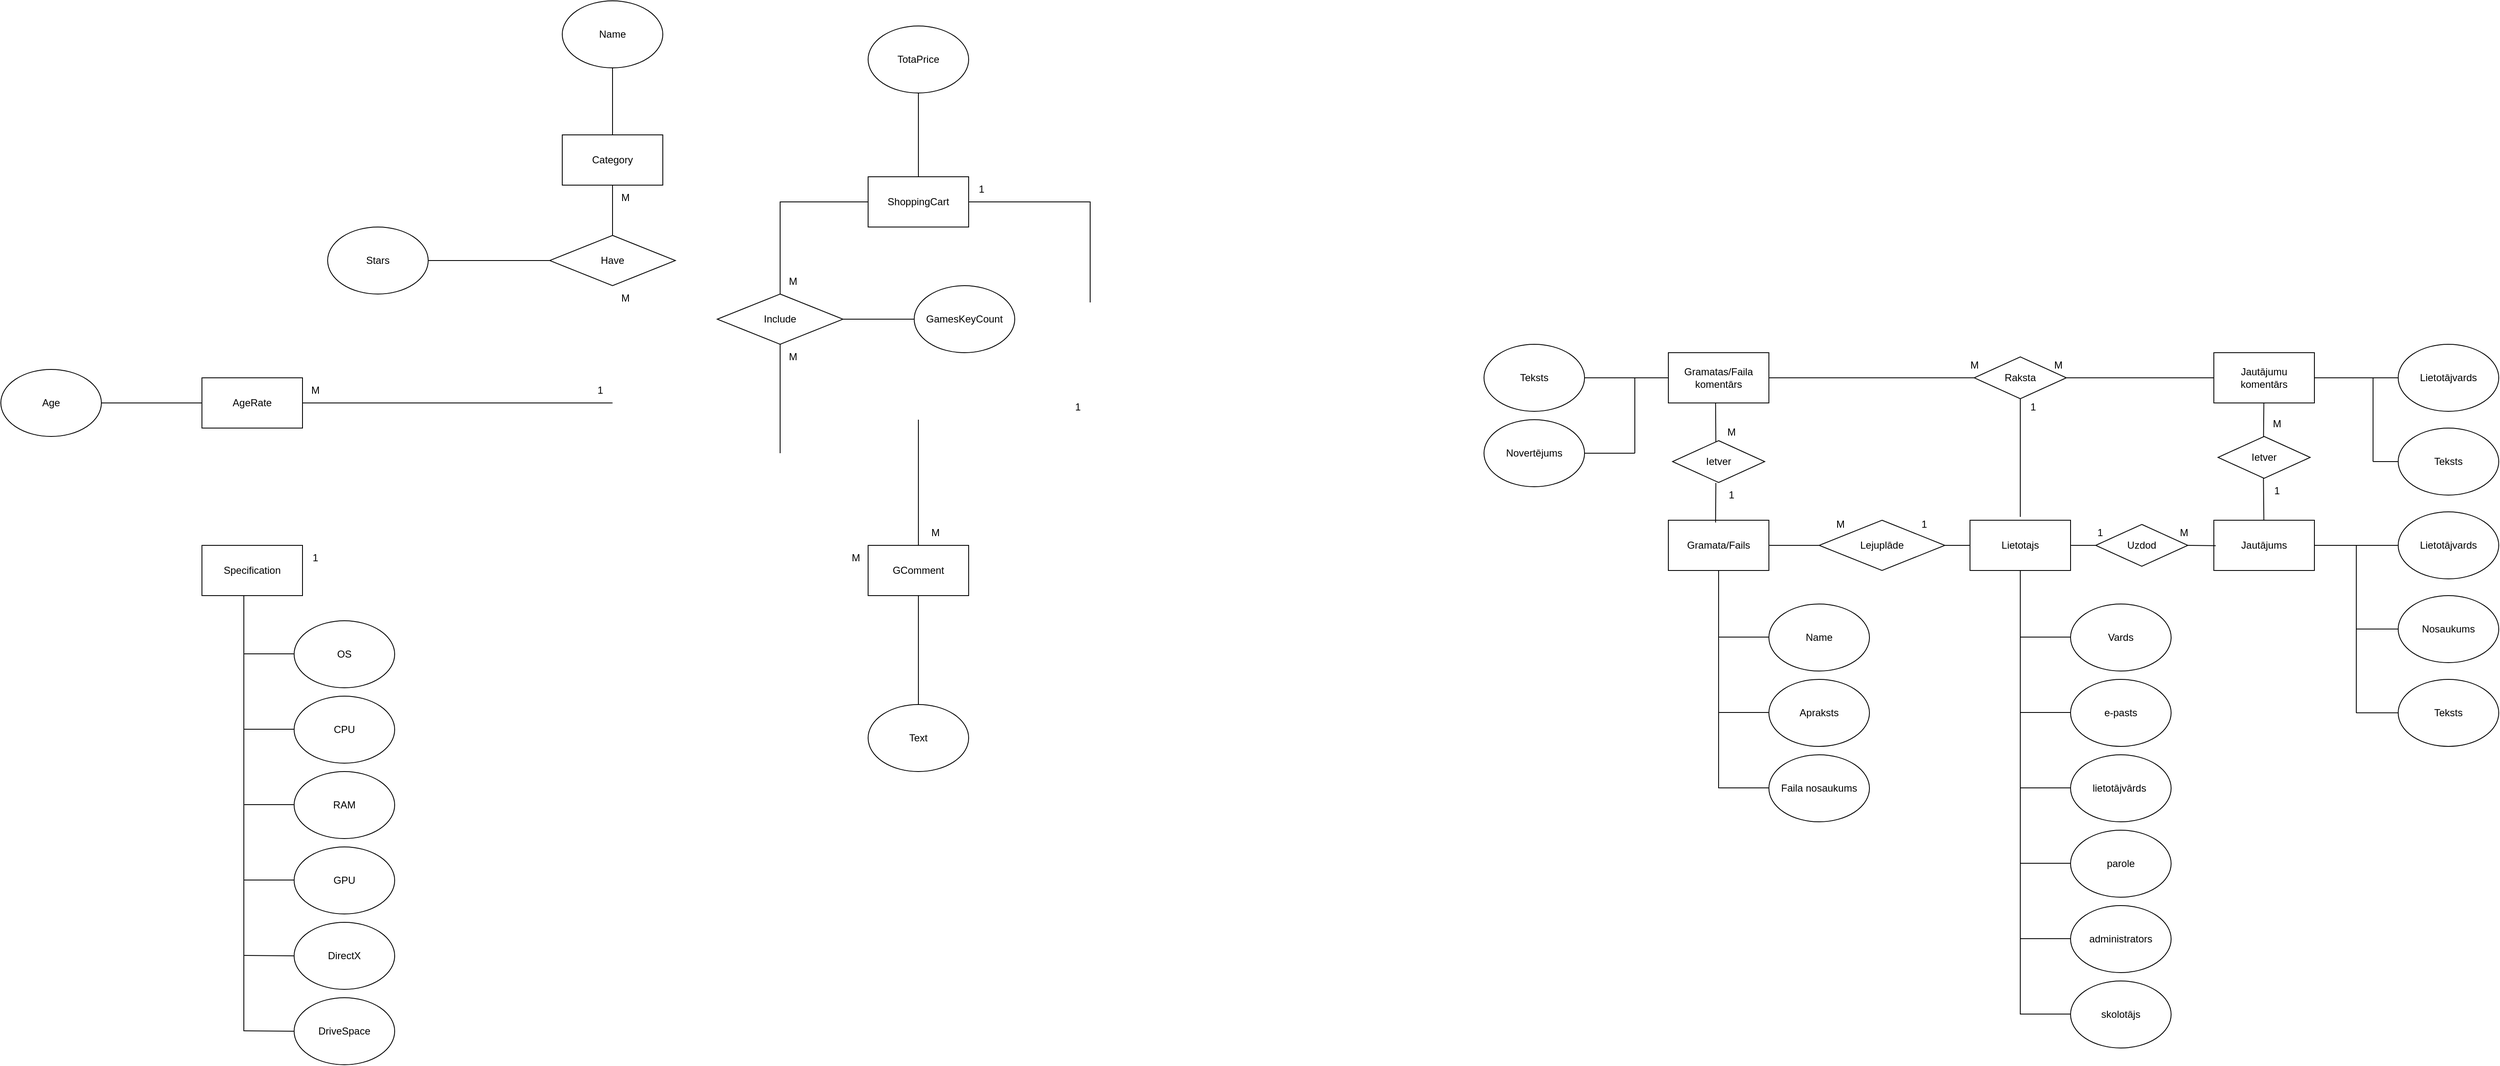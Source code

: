 <mxfile version="22.1.3" type="github">
  <diagram name="Страница — 1" id="zl32AqLXAHDdqQoyT2EN">
    <mxGraphModel dx="3842" dy="1801" grid="1" gridSize="10" guides="1" tooltips="1" connect="1" arrows="1" fold="1" page="1" pageScale="1" pageWidth="827" pageHeight="1169" math="0" shadow="0">
      <root>
        <mxCell id="0" />
        <mxCell id="1" parent="0" />
        <mxCell id="kFYqLt2y3ZUQdu_gal-k-1" value="Jautājumu&lt;br&gt;komentārs" style="rounded=0;whiteSpace=wrap;html=1;" parent="1" vertex="1">
          <mxGeometry x="901" y="190" width="120" height="60" as="geometry" />
        </mxCell>
        <mxCell id="kFYqLt2y3ZUQdu_gal-k-2" value="Jautājums" style="rounded=0;whiteSpace=wrap;html=1;" parent="1" vertex="1">
          <mxGeometry x="901" y="390" width="120" height="60" as="geometry" />
        </mxCell>
        <mxCell id="kFYqLt2y3ZUQdu_gal-k-3" value="Gramata/Fails" style="rounded=0;whiteSpace=wrap;html=1;" parent="1" vertex="1">
          <mxGeometry x="250" y="390" width="120" height="60" as="geometry" />
        </mxCell>
        <mxCell id="kFYqLt2y3ZUQdu_gal-k-4" value="ShoppingCart" style="rounded=0;whiteSpace=wrap;html=1;" parent="1" vertex="1">
          <mxGeometry x="-705" y="-20" width="120" height="60" as="geometry" />
        </mxCell>
        <mxCell id="kFYqLt2y3ZUQdu_gal-k-5" value="Lietotajs" style="rounded=0;whiteSpace=wrap;html=1;" parent="1" vertex="1">
          <mxGeometry x="610" y="390" width="120" height="60" as="geometry" />
        </mxCell>
        <mxCell id="kFYqLt2y3ZUQdu_gal-k-6" value="Lietotājvards" style="ellipse;whiteSpace=wrap;html=1;" parent="1" vertex="1">
          <mxGeometry x="1121" y="180" width="120" height="80" as="geometry" />
        </mxCell>
        <mxCell id="kFYqLt2y3ZUQdu_gal-k-7" value="" style="endArrow=none;html=1;rounded=0;exitX=1;exitY=0.5;exitDx=0;exitDy=0;" parent="1" source="kFYqLt2y3ZUQdu_gal-k-1" edge="1">
          <mxGeometry width="50" height="50" relative="1" as="geometry">
            <mxPoint x="1001" y="360" as="sourcePoint" />
            <mxPoint x="1121" y="220" as="targetPoint" />
          </mxGeometry>
        </mxCell>
        <mxCell id="kFYqLt2y3ZUQdu_gal-k-8" value="Lietotājvards" style="ellipse;whiteSpace=wrap;html=1;" parent="1" vertex="1">
          <mxGeometry x="1121" y="380" width="120" height="80" as="geometry" />
        </mxCell>
        <mxCell id="kFYqLt2y3ZUQdu_gal-k-9" value="Nosaukums" style="ellipse;whiteSpace=wrap;html=1;" parent="1" vertex="1">
          <mxGeometry x="1121" y="480" width="120" height="80" as="geometry" />
        </mxCell>
        <mxCell id="kFYqLt2y3ZUQdu_gal-k-10" value="" style="endArrow=none;html=1;rounded=0;exitX=1;exitY=0.5;exitDx=0;exitDy=0;entryX=0;entryY=0.5;entryDx=0;entryDy=0;" parent="1" source="kFYqLt2y3ZUQdu_gal-k-2" edge="1">
          <mxGeometry width="50" height="50" relative="1" as="geometry">
            <mxPoint x="1001" y="560" as="sourcePoint" />
            <mxPoint x="1121" y="420" as="targetPoint" />
          </mxGeometry>
        </mxCell>
        <mxCell id="kFYqLt2y3ZUQdu_gal-k-11" value="" style="endArrow=none;html=1;rounded=0;" parent="1" edge="1">
          <mxGeometry width="50" height="50" relative="1" as="geometry">
            <mxPoint x="1071" y="420" as="sourcePoint" />
            <mxPoint x="1071" y="620" as="targetPoint" />
          </mxGeometry>
        </mxCell>
        <mxCell id="kFYqLt2y3ZUQdu_gal-k-13" value="" style="endArrow=none;html=1;rounded=0;" parent="1" source="kFYqLt2y3ZUQdu_gal-k-2" target="kFYqLt2y3ZUQdu_gal-k-1" edge="1">
          <mxGeometry width="50" height="50" relative="1" as="geometry">
            <mxPoint x="721" y="420" as="sourcePoint" />
            <mxPoint x="951" y="320" as="targetPoint" />
            <Array as="points">
              <mxPoint x="960" y="320" />
            </Array>
          </mxGeometry>
        </mxCell>
        <mxCell id="kFYqLt2y3ZUQdu_gal-k-14" value="" style="endArrow=none;html=1;rounded=0;exitX=1;exitY=0.5;exitDx=0;exitDy=0;entryX=0.019;entryY=0.506;entryDx=0;entryDy=0;entryPerimeter=0;" parent="1" source="VUvAiX2HDTpHdCh1CwL9-2" target="kFYqLt2y3ZUQdu_gal-k-2" edge="1">
          <mxGeometry width="50" height="50" relative="1" as="geometry">
            <mxPoint x="890" y="340" as="sourcePoint" />
            <mxPoint x="1180" y="420" as="targetPoint" />
          </mxGeometry>
        </mxCell>
        <mxCell id="kFYqLt2y3ZUQdu_gal-k-17" value="GComment" style="rounded=0;whiteSpace=wrap;html=1;" parent="1" vertex="1">
          <mxGeometry x="-705" y="420" width="120" height="60" as="geometry" />
        </mxCell>
        <mxCell id="kFYqLt2y3ZUQdu_gal-k-18" value="Text" style="ellipse;whiteSpace=wrap;html=1;" parent="1" vertex="1">
          <mxGeometry x="-705" y="610" width="120" height="80" as="geometry" />
        </mxCell>
        <mxCell id="kFYqLt2y3ZUQdu_gal-k-19" value="" style="endArrow=none;html=1;rounded=0;exitX=0.5;exitY=1;exitDx=0;exitDy=0;" parent="1" source="kFYqLt2y3ZUQdu_gal-k-17" edge="1">
          <mxGeometry width="50" height="50" relative="1" as="geometry">
            <mxPoint x="-595" y="590" as="sourcePoint" />
            <mxPoint x="-645" y="610" as="targetPoint" />
          </mxGeometry>
        </mxCell>
        <mxCell id="kFYqLt2y3ZUQdu_gal-k-20" value="Vards" style="ellipse;whiteSpace=wrap;html=1;" parent="1" vertex="1">
          <mxGeometry x="730" y="490" width="120" height="80" as="geometry" />
        </mxCell>
        <mxCell id="kFYqLt2y3ZUQdu_gal-k-21" value="e-pasts" style="ellipse;whiteSpace=wrap;html=1;" parent="1" vertex="1">
          <mxGeometry x="730" y="580" width="120" height="80" as="geometry" />
        </mxCell>
        <mxCell id="kFYqLt2y3ZUQdu_gal-k-22" value="lietotājvārds&amp;nbsp;" style="ellipse;whiteSpace=wrap;html=1;" parent="1" vertex="1">
          <mxGeometry x="730" y="670" width="120" height="80" as="geometry" />
        </mxCell>
        <mxCell id="kFYqLt2y3ZUQdu_gal-k-23" value="parole" style="ellipse;whiteSpace=wrap;html=1;" parent="1" vertex="1">
          <mxGeometry x="730" y="760" width="120" height="80" as="geometry" />
        </mxCell>
        <mxCell id="kFYqLt2y3ZUQdu_gal-k-24" value="administrators" style="ellipse;whiteSpace=wrap;html=1;" parent="1" vertex="1">
          <mxGeometry x="730" y="850" width="120" height="80" as="geometry" />
        </mxCell>
        <mxCell id="kFYqLt2y3ZUQdu_gal-k-25" value="skolotājs" style="ellipse;whiteSpace=wrap;html=1;" parent="1" vertex="1">
          <mxGeometry x="730" y="940" width="120" height="80" as="geometry" />
        </mxCell>
        <mxCell id="kFYqLt2y3ZUQdu_gal-k-26" value="" style="endArrow=none;html=1;rounded=0;" parent="1" edge="1">
          <mxGeometry width="50" height="50" relative="1" as="geometry">
            <mxPoint x="670" y="980" as="sourcePoint" />
            <mxPoint x="670" y="450" as="targetPoint" />
          </mxGeometry>
        </mxCell>
        <mxCell id="kFYqLt2y3ZUQdu_gal-k-27" value="" style="endArrow=none;html=1;rounded=0;entryX=0;entryY=0.5;entryDx=0;entryDy=0;" parent="1" edge="1">
          <mxGeometry width="50" height="50" relative="1" as="geometry">
            <mxPoint x="670" y="529.5" as="sourcePoint" />
            <mxPoint x="730" y="529.5" as="targetPoint" />
          </mxGeometry>
        </mxCell>
        <mxCell id="kFYqLt2y3ZUQdu_gal-k-28" value="" style="endArrow=none;html=1;rounded=0;entryX=0;entryY=0.5;entryDx=0;entryDy=0;" parent="1" edge="1">
          <mxGeometry width="50" height="50" relative="1" as="geometry">
            <mxPoint x="670" y="619.5" as="sourcePoint" />
            <mxPoint x="730" y="619.5" as="targetPoint" />
          </mxGeometry>
        </mxCell>
        <mxCell id="kFYqLt2y3ZUQdu_gal-k-29" value="" style="endArrow=none;html=1;rounded=0;entryX=0;entryY=0.5;entryDx=0;entryDy=0;" parent="1" edge="1">
          <mxGeometry width="50" height="50" relative="1" as="geometry">
            <mxPoint x="670" y="709.5" as="sourcePoint" />
            <mxPoint x="730" y="709.5" as="targetPoint" />
          </mxGeometry>
        </mxCell>
        <mxCell id="kFYqLt2y3ZUQdu_gal-k-30" value="" style="endArrow=none;html=1;rounded=0;entryX=0;entryY=0.5;entryDx=0;entryDy=0;" parent="1" edge="1">
          <mxGeometry width="50" height="50" relative="1" as="geometry">
            <mxPoint x="670" y="799.5" as="sourcePoint" />
            <mxPoint x="730" y="799.5" as="targetPoint" />
          </mxGeometry>
        </mxCell>
        <mxCell id="kFYqLt2y3ZUQdu_gal-k-31" value="" style="endArrow=none;html=1;rounded=0;entryX=0;entryY=0.5;entryDx=0;entryDy=0;" parent="1" edge="1">
          <mxGeometry width="50" height="50" relative="1" as="geometry">
            <mxPoint x="670" y="889.5" as="sourcePoint" />
            <mxPoint x="730" y="889.5" as="targetPoint" />
          </mxGeometry>
        </mxCell>
        <mxCell id="kFYqLt2y3ZUQdu_gal-k-32" value="" style="endArrow=none;html=1;rounded=0;entryX=0;entryY=0.5;entryDx=0;entryDy=0;" parent="1" edge="1">
          <mxGeometry width="50" height="50" relative="1" as="geometry">
            <mxPoint x="670" y="979.5" as="sourcePoint" />
            <mxPoint x="730" y="979.5" as="targetPoint" />
          </mxGeometry>
        </mxCell>
        <mxCell id="kFYqLt2y3ZUQdu_gal-k-34" value="" style="endArrow=none;html=1;rounded=0;" parent="1" target="kFYqLt2y3ZUQdu_gal-k-17" edge="1">
          <mxGeometry width="50" height="50" relative="1" as="geometry">
            <mxPoint x="-645" y="270" as="sourcePoint" />
            <mxPoint x="-484" y="340" as="targetPoint" />
          </mxGeometry>
        </mxCell>
        <mxCell id="kFYqLt2y3ZUQdu_gal-k-35" value="Name" style="ellipse;whiteSpace=wrap;html=1;" parent="1" vertex="1">
          <mxGeometry x="370" y="490" width="120" height="80" as="geometry" />
        </mxCell>
        <mxCell id="kFYqLt2y3ZUQdu_gal-k-36" value="Apraksts" style="ellipse;whiteSpace=wrap;html=1;" parent="1" vertex="1">
          <mxGeometry x="370" y="580" width="120" height="80" as="geometry" />
        </mxCell>
        <mxCell id="kFYqLt2y3ZUQdu_gal-k-37" value="Faila nosaukums" style="ellipse;whiteSpace=wrap;html=1;" parent="1" vertex="1">
          <mxGeometry x="370" y="670" width="120" height="80" as="geometry" />
        </mxCell>
        <mxCell id="kFYqLt2y3ZUQdu_gal-k-40" value="" style="endArrow=none;html=1;rounded=0;entryX=0.5;entryY=1;entryDx=0;entryDy=0;" parent="1" target="kFYqLt2y3ZUQdu_gal-k-3" edge="1">
          <mxGeometry width="50" height="50" relative="1" as="geometry">
            <mxPoint x="310" y="710" as="sourcePoint" />
            <mxPoint x="310" y="450" as="targetPoint" />
          </mxGeometry>
        </mxCell>
        <mxCell id="kFYqLt2y3ZUQdu_gal-k-41" value="" style="endArrow=none;html=1;rounded=0;entryX=0;entryY=0.5;entryDx=0;entryDy=0;" parent="1" edge="1">
          <mxGeometry width="50" height="50" relative="1" as="geometry">
            <mxPoint x="310" y="529.5" as="sourcePoint" />
            <mxPoint x="370" y="529.5" as="targetPoint" />
          </mxGeometry>
        </mxCell>
        <mxCell id="kFYqLt2y3ZUQdu_gal-k-42" value="" style="endArrow=none;html=1;rounded=0;entryX=0;entryY=0.5;entryDx=0;entryDy=0;" parent="1" edge="1">
          <mxGeometry width="50" height="50" relative="1" as="geometry">
            <mxPoint x="310" y="619.5" as="sourcePoint" />
            <mxPoint x="370" y="619.5" as="targetPoint" />
          </mxGeometry>
        </mxCell>
        <mxCell id="kFYqLt2y3ZUQdu_gal-k-43" value="" style="endArrow=none;html=1;rounded=0;entryX=0;entryY=0.5;entryDx=0;entryDy=0;" parent="1" edge="1">
          <mxGeometry width="50" height="50" relative="1" as="geometry">
            <mxPoint x="310" y="709.5" as="sourcePoint" />
            <mxPoint x="370" y="709.5" as="targetPoint" />
          </mxGeometry>
        </mxCell>
        <mxCell id="kFYqLt2y3ZUQdu_gal-k-47" value="Category" style="rounded=0;whiteSpace=wrap;html=1;" parent="1" vertex="1">
          <mxGeometry x="-1070" y="-70" width="120" height="60" as="geometry" />
        </mxCell>
        <mxCell id="kFYqLt2y3ZUQdu_gal-k-48" value="AgeRate" style="rounded=0;whiteSpace=wrap;html=1;" parent="1" vertex="1">
          <mxGeometry x="-1500" y="220" width="120" height="60" as="geometry" />
        </mxCell>
        <mxCell id="kFYqLt2y3ZUQdu_gal-k-49" value="Specification" style="rounded=0;whiteSpace=wrap;html=1;" parent="1" vertex="1">
          <mxGeometry x="-1500" y="420" width="120" height="60" as="geometry" />
        </mxCell>
        <mxCell id="kFYqLt2y3ZUQdu_gal-k-50" value="OS" style="ellipse;whiteSpace=wrap;html=1;" parent="1" vertex="1">
          <mxGeometry x="-1390" y="510" width="120" height="80" as="geometry" />
        </mxCell>
        <mxCell id="kFYqLt2y3ZUQdu_gal-k-51" value="CPU" style="ellipse;whiteSpace=wrap;html=1;" parent="1" vertex="1">
          <mxGeometry x="-1390" y="600" width="120" height="80" as="geometry" />
        </mxCell>
        <mxCell id="kFYqLt2y3ZUQdu_gal-k-52" value="RAM" style="ellipse;whiteSpace=wrap;html=1;" parent="1" vertex="1">
          <mxGeometry x="-1390" y="690" width="120" height="80" as="geometry" />
        </mxCell>
        <mxCell id="kFYqLt2y3ZUQdu_gal-k-53" value="GPU" style="ellipse;whiteSpace=wrap;html=1;" parent="1" vertex="1">
          <mxGeometry x="-1390" y="780" width="120" height="80" as="geometry" />
        </mxCell>
        <mxCell id="kFYqLt2y3ZUQdu_gal-k-54" value="DirectX" style="ellipse;whiteSpace=wrap;html=1;" parent="1" vertex="1">
          <mxGeometry x="-1390" y="870" width="120" height="80" as="geometry" />
        </mxCell>
        <mxCell id="kFYqLt2y3ZUQdu_gal-k-55" value="" style="endArrow=none;html=1;rounded=0;" parent="1" edge="1">
          <mxGeometry width="50" height="50" relative="1" as="geometry">
            <mxPoint x="-1450" y="1000" as="sourcePoint" />
            <mxPoint x="-1450" y="480" as="targetPoint" />
          </mxGeometry>
        </mxCell>
        <mxCell id="kFYqLt2y3ZUQdu_gal-k-56" value="" style="endArrow=none;html=1;rounded=0;entryX=0;entryY=0.5;entryDx=0;entryDy=0;" parent="1" edge="1">
          <mxGeometry width="50" height="50" relative="1" as="geometry">
            <mxPoint x="-1450" y="549.5" as="sourcePoint" />
            <mxPoint x="-1390" y="549.5" as="targetPoint" />
          </mxGeometry>
        </mxCell>
        <mxCell id="kFYqLt2y3ZUQdu_gal-k-57" value="" style="endArrow=none;html=1;rounded=0;entryX=0;entryY=0.5;entryDx=0;entryDy=0;" parent="1" edge="1">
          <mxGeometry width="50" height="50" relative="1" as="geometry">
            <mxPoint x="-1450" y="639.5" as="sourcePoint" />
            <mxPoint x="-1390" y="639.5" as="targetPoint" />
          </mxGeometry>
        </mxCell>
        <mxCell id="kFYqLt2y3ZUQdu_gal-k-58" value="" style="endArrow=none;html=1;rounded=0;entryX=0;entryY=0.5;entryDx=0;entryDy=0;" parent="1" edge="1">
          <mxGeometry width="50" height="50" relative="1" as="geometry">
            <mxPoint x="-1450" y="729.5" as="sourcePoint" />
            <mxPoint x="-1390" y="729.5" as="targetPoint" />
          </mxGeometry>
        </mxCell>
        <mxCell id="kFYqLt2y3ZUQdu_gal-k-59" value="" style="endArrow=none;html=1;rounded=0;entryX=0;entryY=0.5;entryDx=0;entryDy=0;" parent="1" edge="1">
          <mxGeometry width="50" height="50" relative="1" as="geometry">
            <mxPoint x="-1450" y="819.5" as="sourcePoint" />
            <mxPoint x="-1390" y="819.5" as="targetPoint" />
          </mxGeometry>
        </mxCell>
        <mxCell id="kFYqLt2y3ZUQdu_gal-k-60" value="" style="endArrow=none;html=1;rounded=0;entryX=0;entryY=0.5;entryDx=0;entryDy=0;" parent="1" edge="1">
          <mxGeometry width="50" height="50" relative="1" as="geometry">
            <mxPoint x="-1450" y="909.5" as="sourcePoint" />
            <mxPoint x="-1390" y="910" as="targetPoint" />
          </mxGeometry>
        </mxCell>
        <mxCell id="kFYqLt2y3ZUQdu_gal-k-61" value="DriveSpace" style="ellipse;whiteSpace=wrap;html=1;" parent="1" vertex="1">
          <mxGeometry x="-1390" y="960" width="120" height="80" as="geometry" />
        </mxCell>
        <mxCell id="kFYqLt2y3ZUQdu_gal-k-62" value="" style="endArrow=none;html=1;rounded=0;entryX=0;entryY=0.5;entryDx=0;entryDy=0;" parent="1" edge="1">
          <mxGeometry width="50" height="50" relative="1" as="geometry">
            <mxPoint x="-1450" y="999.5" as="sourcePoint" />
            <mxPoint x="-1390" y="1000" as="targetPoint" />
          </mxGeometry>
        </mxCell>
        <mxCell id="kFYqLt2y3ZUQdu_gal-k-64" value="Age" style="ellipse;whiteSpace=wrap;html=1;" parent="1" vertex="1">
          <mxGeometry x="-1740" y="210" width="120" height="80" as="geometry" />
        </mxCell>
        <mxCell id="kFYqLt2y3ZUQdu_gal-k-65" value="" style="endArrow=none;html=1;rounded=0;exitX=0;exitY=0.5;exitDx=0;exitDy=0;" parent="1" source="kFYqLt2y3ZUQdu_gal-k-48" edge="1">
          <mxGeometry width="50" height="50" relative="1" as="geometry">
            <mxPoint x="-1840" y="250" as="sourcePoint" />
            <mxPoint x="-1620" y="250" as="targetPoint" />
          </mxGeometry>
        </mxCell>
        <mxCell id="kFYqLt2y3ZUQdu_gal-k-67" value="" style="endArrow=none;html=1;rounded=0;" parent="1" source="kFYqLt2y3ZUQdu_gal-k-48" edge="1">
          <mxGeometry width="50" height="50" relative="1" as="geometry">
            <mxPoint x="-1160" y="250" as="sourcePoint" />
            <mxPoint x="-1010" y="250" as="targetPoint" />
          </mxGeometry>
        </mxCell>
        <mxCell id="kFYqLt2y3ZUQdu_gal-k-68" value="Have" style="rhombus;whiteSpace=wrap;html=1;" parent="1" vertex="1">
          <mxGeometry x="-1085" y="50" width="150" height="60" as="geometry" />
        </mxCell>
        <mxCell id="kFYqLt2y3ZUQdu_gal-k-69" value="" style="endArrow=none;html=1;rounded=0;entryX=0.5;entryY=1;entryDx=0;entryDy=0;exitX=0.5;exitY=0;exitDx=0;exitDy=0;" parent="1" source="kFYqLt2y3ZUQdu_gal-k-68" target="kFYqLt2y3ZUQdu_gal-k-47" edge="1">
          <mxGeometry width="50" height="50" relative="1" as="geometry">
            <mxPoint x="-925" y="170" as="sourcePoint" />
            <mxPoint x="-855" y="170" as="targetPoint" />
          </mxGeometry>
        </mxCell>
        <mxCell id="kFYqLt2y3ZUQdu_gal-k-70" value="Name" style="ellipse;whiteSpace=wrap;html=1;" parent="1" vertex="1">
          <mxGeometry x="-1070" y="-230" width="120" height="80" as="geometry" />
        </mxCell>
        <mxCell id="kFYqLt2y3ZUQdu_gal-k-71" value="" style="endArrow=none;html=1;rounded=0;entryX=0.5;entryY=1;entryDx=0;entryDy=0;exitX=0.5;exitY=0;exitDx=0;exitDy=0;" parent="1" source="kFYqLt2y3ZUQdu_gal-k-47" edge="1">
          <mxGeometry width="50" height="50" relative="1" as="geometry">
            <mxPoint x="-970" y="-80" as="sourcePoint" />
            <mxPoint x="-1010.0" y="-150" as="targetPoint" />
          </mxGeometry>
        </mxCell>
        <mxCell id="kFYqLt2y3ZUQdu_gal-k-72" value="TotaPrice" style="ellipse;whiteSpace=wrap;html=1;" parent="1" vertex="1">
          <mxGeometry x="-705" y="-200" width="120" height="80" as="geometry" />
        </mxCell>
        <mxCell id="kFYqLt2y3ZUQdu_gal-k-73" value="1" style="text;html=1;align=center;verticalAlign=middle;resizable=0;points=[];autosize=1;strokeColor=none;fillColor=none;" parent="1" vertex="1">
          <mxGeometry x="750" y="390" width="30" height="30" as="geometry" />
        </mxCell>
        <mxCell id="kFYqLt2y3ZUQdu_gal-k-74" value="M" style="text;html=1;align=center;verticalAlign=middle;resizable=0;points=[];autosize=1;strokeColor=none;fillColor=none;" parent="1" vertex="1">
          <mxGeometry x="850" y="390" width="30" height="30" as="geometry" />
        </mxCell>
        <mxCell id="kFYqLt2y3ZUQdu_gal-k-75" value="M" style="text;html=1;align=center;verticalAlign=middle;resizable=0;points=[];autosize=1;strokeColor=none;fillColor=none;" parent="1" vertex="1">
          <mxGeometry x="961" y="260" width="30" height="30" as="geometry" />
        </mxCell>
        <mxCell id="kFYqLt2y3ZUQdu_gal-k-76" value="1" style="text;html=1;align=center;verticalAlign=middle;resizable=0;points=[];autosize=1;strokeColor=none;fillColor=none;" parent="1" vertex="1">
          <mxGeometry x="961" y="340" width="30" height="30" as="geometry" />
        </mxCell>
        <mxCell id="kFYqLt2y3ZUQdu_gal-k-77" value="M" style="text;html=1;align=center;verticalAlign=middle;resizable=0;points=[];autosize=1;strokeColor=none;fillColor=none;" parent="1" vertex="1">
          <mxGeometry x="700" y="190" width="30" height="30" as="geometry" />
        </mxCell>
        <mxCell id="kFYqLt2y3ZUQdu_gal-k-78" value="1" style="text;html=1;align=center;verticalAlign=middle;resizable=0;points=[];autosize=1;strokeColor=none;fillColor=none;" parent="1" vertex="1">
          <mxGeometry x="-470" y="240" width="30" height="30" as="geometry" />
        </mxCell>
        <mxCell id="kFYqLt2y3ZUQdu_gal-k-79" value="M" style="text;html=1;align=center;verticalAlign=middle;resizable=0;points=[];autosize=1;strokeColor=none;fillColor=none;" parent="1" vertex="1">
          <mxGeometry x="-640" y="390" width="30" height="30" as="geometry" />
        </mxCell>
        <mxCell id="kFYqLt2y3ZUQdu_gal-k-80" value="M" style="text;html=1;align=center;verticalAlign=middle;resizable=0;points=[];autosize=1;strokeColor=none;fillColor=none;" parent="1" vertex="1">
          <mxGeometry x="-735" y="420" width="30" height="30" as="geometry" />
        </mxCell>
        <mxCell id="kFYqLt2y3ZUQdu_gal-k-81" value="1" style="text;html=1;align=center;verticalAlign=middle;resizable=0;points=[];autosize=1;strokeColor=none;fillColor=none;" parent="1" vertex="1">
          <mxGeometry x="540" y="380" width="30" height="30" as="geometry" />
        </mxCell>
        <mxCell id="kFYqLt2y3ZUQdu_gal-k-83" value="1" style="text;html=1;align=center;verticalAlign=middle;resizable=0;points=[];autosize=1;strokeColor=none;fillColor=none;" parent="1" vertex="1">
          <mxGeometry x="-1380" y="420" width="30" height="30" as="geometry" />
        </mxCell>
        <mxCell id="kFYqLt2y3ZUQdu_gal-k-84" value="M" style="text;html=1;align=center;verticalAlign=middle;resizable=0;points=[];autosize=1;strokeColor=none;fillColor=none;" parent="1" vertex="1">
          <mxGeometry x="-1380" y="220" width="30" height="30" as="geometry" />
        </mxCell>
        <mxCell id="kFYqLt2y3ZUQdu_gal-k-85" value="1" style="text;html=1;align=center;verticalAlign=middle;resizable=0;points=[];autosize=1;strokeColor=none;fillColor=none;" parent="1" vertex="1">
          <mxGeometry x="-1040" y="220" width="30" height="30" as="geometry" />
        </mxCell>
        <mxCell id="kFYqLt2y3ZUQdu_gal-k-86" value="M" style="text;html=1;align=center;verticalAlign=middle;resizable=0;points=[];autosize=1;strokeColor=none;fillColor=none;" parent="1" vertex="1">
          <mxGeometry x="-1010" y="110" width="30" height="30" as="geometry" />
        </mxCell>
        <mxCell id="kFYqLt2y3ZUQdu_gal-k-87" value="M" style="text;html=1;align=center;verticalAlign=middle;resizable=0;points=[];autosize=1;strokeColor=none;fillColor=none;" parent="1" vertex="1">
          <mxGeometry x="-1010" y="-10" width="30" height="30" as="geometry" />
        </mxCell>
        <mxCell id="kFYqLt2y3ZUQdu_gal-k-88" value="Include" style="rhombus;whiteSpace=wrap;html=1;" parent="1" vertex="1">
          <mxGeometry x="-885" y="120" width="150" height="60" as="geometry" />
        </mxCell>
        <mxCell id="kFYqLt2y3ZUQdu_gal-k-89" value="" style="endArrow=none;html=1;rounded=0;entryX=0.5;entryY=1;entryDx=0;entryDy=0;exitX=0.5;exitY=0;exitDx=0;exitDy=0;" parent="1" source="kFYqLt2y3ZUQdu_gal-k-4" edge="1">
          <mxGeometry width="50" height="50" relative="1" as="geometry">
            <mxPoint x="-586" y="-50" as="sourcePoint" />
            <mxPoint x="-645" y="-120" as="targetPoint" />
          </mxGeometry>
        </mxCell>
        <mxCell id="kFYqLt2y3ZUQdu_gal-k-90" value="" style="endArrow=none;html=1;rounded=0;exitX=1;exitY=0.5;exitDx=0;exitDy=0;" parent="1" source="kFYqLt2y3ZUQdu_gal-k-4" edge="1">
          <mxGeometry width="50" height="50" relative="1" as="geometry">
            <mxPoint x="-370" y="20" as="sourcePoint" />
            <mxPoint x="-440" y="130" as="targetPoint" />
            <Array as="points">
              <mxPoint x="-440" y="10" />
            </Array>
          </mxGeometry>
        </mxCell>
        <mxCell id="kFYqLt2y3ZUQdu_gal-k-92" value="" style="endArrow=none;html=1;rounded=0;entryX=0.5;entryY=1;entryDx=0;entryDy=0;" parent="1" target="kFYqLt2y3ZUQdu_gal-k-88" edge="1">
          <mxGeometry width="50" height="50" relative="1" as="geometry">
            <mxPoint x="-810" y="310" as="sourcePoint" />
            <mxPoint x="-760" y="160" as="targetPoint" />
          </mxGeometry>
        </mxCell>
        <mxCell id="kFYqLt2y3ZUQdu_gal-k-93" value="M" style="text;html=1;align=center;verticalAlign=middle;resizable=0;points=[];autosize=1;strokeColor=none;fillColor=none;" parent="1" vertex="1">
          <mxGeometry x="-810" y="180" width="30" height="30" as="geometry" />
        </mxCell>
        <mxCell id="kFYqLt2y3ZUQdu_gal-k-94" value="" style="endArrow=none;html=1;rounded=0;exitX=0;exitY=0.5;exitDx=0;exitDy=0;entryX=0.5;entryY=0;entryDx=0;entryDy=0;" parent="1" source="kFYqLt2y3ZUQdu_gal-k-4" target="kFYqLt2y3ZUQdu_gal-k-88" edge="1">
          <mxGeometry width="50" height="50" relative="1" as="geometry">
            <mxPoint x="-780" y="9" as="sourcePoint" />
            <mxPoint x="-910" y="9" as="targetPoint" />
            <Array as="points">
              <mxPoint x="-810" y="10" />
            </Array>
          </mxGeometry>
        </mxCell>
        <mxCell id="kFYqLt2y3ZUQdu_gal-k-95" value="M" style="text;html=1;align=center;verticalAlign=middle;resizable=0;points=[];autosize=1;strokeColor=none;fillColor=none;" parent="1" vertex="1">
          <mxGeometry x="-810" y="90" width="30" height="30" as="geometry" />
        </mxCell>
        <mxCell id="kFYqLt2y3ZUQdu_gal-k-96" value="" style="endArrow=none;html=1;rounded=0;entryX=0;entryY=0.5;entryDx=0;entryDy=0;exitX=1;exitY=0.5;exitDx=0;exitDy=0;" parent="1" source="kFYqLt2y3ZUQdu_gal-k-99" target="kFYqLt2y3ZUQdu_gal-k-68" edge="1">
          <mxGeometry width="50" height="50" relative="1" as="geometry">
            <mxPoint x="-1220" y="80" as="sourcePoint" />
            <mxPoint x="-1130" y="79.5" as="targetPoint" />
          </mxGeometry>
        </mxCell>
        <mxCell id="kFYqLt2y3ZUQdu_gal-k-97" value="" style="endArrow=none;html=1;rounded=0;exitX=1;exitY=0.5;exitDx=0;exitDy=0;entryX=0;entryY=0.5;entryDx=0;entryDy=0;" parent="1" source="kFYqLt2y3ZUQdu_gal-k-88" target="kFYqLt2y3ZUQdu_gal-k-98" edge="1">
          <mxGeometry width="50" height="50" relative="1" as="geometry">
            <mxPoint x="-712.5" y="149.5" as="sourcePoint" />
            <mxPoint x="-650" y="150" as="targetPoint" />
          </mxGeometry>
        </mxCell>
        <mxCell id="kFYqLt2y3ZUQdu_gal-k-98" value="GamesKeyCount" style="ellipse;whiteSpace=wrap;html=1;" parent="1" vertex="1">
          <mxGeometry x="-650" y="110" width="120" height="80" as="geometry" />
        </mxCell>
        <mxCell id="kFYqLt2y3ZUQdu_gal-k-99" value="Stars" style="ellipse;whiteSpace=wrap;html=1;" parent="1" vertex="1">
          <mxGeometry x="-1350" y="40" width="120" height="80" as="geometry" />
        </mxCell>
        <mxCell id="kFYqLt2y3ZUQdu_gal-k-100" value="1" style="text;html=1;align=center;verticalAlign=middle;resizable=0;points=[];autosize=1;strokeColor=none;fillColor=none;" parent="1" vertex="1">
          <mxGeometry x="670" y="240" width="30" height="30" as="geometry" />
        </mxCell>
        <mxCell id="kFYqLt2y3ZUQdu_gal-k-101" value="1" style="text;html=1;align=center;verticalAlign=middle;resizable=0;points=[];autosize=1;strokeColor=none;fillColor=none;" parent="1" vertex="1">
          <mxGeometry x="-585" y="-20" width="30" height="30" as="geometry" />
        </mxCell>
        <mxCell id="kFYqLt2y3ZUQdu_gal-k-103" value="" style="endArrow=none;html=1;rounded=0;entryX=0;entryY=0.5;entryDx=0;entryDy=0;exitX=1;exitY=0.5;exitDx=0;exitDy=0;" parent="1" source="kFYqLt2y3ZUQdu_gal-k-106" target="kFYqLt2y3ZUQdu_gal-k-5" edge="1">
          <mxGeometry width="50" height="50" relative="1" as="geometry">
            <mxPoint x="540" y="420" as="sourcePoint" />
            <mxPoint x="730" y="410" as="targetPoint" />
          </mxGeometry>
        </mxCell>
        <mxCell id="kFYqLt2y3ZUQdu_gal-k-106" value="Lejuplāde" style="rhombus;whiteSpace=wrap;html=1;" parent="1" vertex="1">
          <mxGeometry x="430" y="390" width="150" height="60" as="geometry" />
        </mxCell>
        <mxCell id="kFYqLt2y3ZUQdu_gal-k-107" value="M" style="text;html=1;align=center;verticalAlign=middle;resizable=0;points=[];autosize=1;strokeColor=none;fillColor=none;" parent="1" vertex="1">
          <mxGeometry x="310" y="270" width="30" height="30" as="geometry" />
        </mxCell>
        <mxCell id="kFYqLt2y3ZUQdu_gal-k-108" value="" style="endArrow=none;html=1;rounded=0;exitX=1;exitY=0.5;exitDx=0;exitDy=0;" parent="1" source="kFYqLt2y3ZUQdu_gal-k-3" target="kFYqLt2y3ZUQdu_gal-k-106" edge="1">
          <mxGeometry width="50" height="50" relative="1" as="geometry">
            <mxPoint x="530" y="479.05" as="sourcePoint" />
            <mxPoint x="430" y="420" as="targetPoint" />
          </mxGeometry>
        </mxCell>
        <mxCell id="kFYqLt2y3ZUQdu_gal-k-109" value="Gramatas/Faila&lt;br&gt;komentārs" style="rounded=0;whiteSpace=wrap;html=1;" parent="1" vertex="1">
          <mxGeometry x="250" y="190" width="120" height="60" as="geometry" />
        </mxCell>
        <mxCell id="kFYqLt2y3ZUQdu_gal-k-111" value="Teksts" style="ellipse;whiteSpace=wrap;html=1;" parent="1" vertex="1">
          <mxGeometry x="30" y="180" width="120" height="80" as="geometry" />
        </mxCell>
        <mxCell id="kFYqLt2y3ZUQdu_gal-k-112" value="Novertējums" style="ellipse;whiteSpace=wrap;html=1;" parent="1" vertex="1">
          <mxGeometry x="30" y="270" width="120" height="80" as="geometry" />
        </mxCell>
        <mxCell id="kFYqLt2y3ZUQdu_gal-k-113" value="" style="endArrow=none;html=1;rounded=0;entryX=0;entryY=0.5;entryDx=0;entryDy=0;" parent="1" target="kFYqLt2y3ZUQdu_gal-k-109" edge="1">
          <mxGeometry width="50" height="50" relative="1" as="geometry">
            <mxPoint x="210" y="310" as="sourcePoint" />
            <mxPoint x="310" y="250" as="targetPoint" />
            <Array as="points">
              <mxPoint x="210" y="220" />
            </Array>
          </mxGeometry>
        </mxCell>
        <mxCell id="kFYqLt2y3ZUQdu_gal-k-115" value="" style="endArrow=none;html=1;rounded=0;" parent="1" edge="1">
          <mxGeometry width="50" height="50" relative="1" as="geometry">
            <mxPoint x="150" y="220" as="sourcePoint" />
            <mxPoint x="210" y="220" as="targetPoint" />
          </mxGeometry>
        </mxCell>
        <mxCell id="kFYqLt2y3ZUQdu_gal-k-116" value="" style="endArrow=none;html=1;rounded=0;entryX=1;entryY=0.5;entryDx=0;entryDy=0;" parent="1" target="kFYqLt2y3ZUQdu_gal-k-112" edge="1">
          <mxGeometry width="50" height="50" relative="1" as="geometry">
            <mxPoint x="210" y="310" as="sourcePoint" />
            <mxPoint x="180" y="460" as="targetPoint" />
          </mxGeometry>
        </mxCell>
        <mxCell id="kFYqLt2y3ZUQdu_gal-k-118" value="" style="endArrow=none;html=1;rounded=0;exitX=1;exitY=0.5;exitDx=0;exitDy=0;" parent="1" source="kFYqLt2y3ZUQdu_gal-k-109" edge="1">
          <mxGeometry width="50" height="50" relative="1" as="geometry">
            <mxPoint x="430" y="210" as="sourcePoint" />
            <mxPoint x="670" y="220" as="targetPoint" />
            <Array as="points">
              <mxPoint x="610" y="220" />
            </Array>
          </mxGeometry>
        </mxCell>
        <mxCell id="kFYqLt2y3ZUQdu_gal-k-130" value="1" style="text;html=1;align=center;verticalAlign=middle;resizable=0;points=[];autosize=1;strokeColor=none;fillColor=none;" parent="1" vertex="1">
          <mxGeometry x="310" y="345" width="30" height="30" as="geometry" />
        </mxCell>
        <mxCell id="kFYqLt2y3ZUQdu_gal-k-132" value="" style="endArrow=none;html=1;rounded=0;entryX=0.47;entryY=0.046;entryDx=0;entryDy=0;exitX=0.47;exitY=1.009;exitDx=0;exitDy=0;exitPerimeter=0;entryPerimeter=0;" parent="1" source="H1r55hv6cag2Kq7DpMwc-1" target="kFYqLt2y3ZUQdu_gal-k-3" edge="1">
          <mxGeometry width="50" height="50" relative="1" as="geometry">
            <mxPoint x="350" y="330" as="sourcePoint" />
            <mxPoint x="405" y="330" as="targetPoint" />
          </mxGeometry>
        </mxCell>
        <mxCell id="kFYqLt2y3ZUQdu_gal-k-133" value="M" style="text;html=1;align=center;verticalAlign=middle;resizable=0;points=[];autosize=1;strokeColor=none;fillColor=none;" parent="1" vertex="1">
          <mxGeometry x="440" y="380" width="30" height="30" as="geometry" />
        </mxCell>
        <mxCell id="kFYqLt2y3ZUQdu_gal-k-134" value="M" style="text;html=1;align=center;verticalAlign=middle;resizable=0;points=[];autosize=1;strokeColor=none;fillColor=none;" parent="1" vertex="1">
          <mxGeometry x="600" y="190" width="30" height="30" as="geometry" />
        </mxCell>
        <mxCell id="TipFDsnjB_aHPclZi5g--1" value="Teksts" style="ellipse;whiteSpace=wrap;html=1;" parent="1" vertex="1">
          <mxGeometry x="1121" y="580" width="120" height="80" as="geometry" />
        </mxCell>
        <mxCell id="TipFDsnjB_aHPclZi5g--2" value="" style="endArrow=none;html=1;rounded=0;entryX=0;entryY=0.5;entryDx=0;entryDy=0;" parent="1" edge="1">
          <mxGeometry width="50" height="50" relative="1" as="geometry">
            <mxPoint x="1071" y="619.83" as="sourcePoint" />
            <mxPoint x="1121" y="619.83" as="targetPoint" />
          </mxGeometry>
        </mxCell>
        <mxCell id="TipFDsnjB_aHPclZi5g--3" value="Teksts" style="ellipse;whiteSpace=wrap;html=1;" parent="1" vertex="1">
          <mxGeometry x="1121" y="280" width="120" height="80" as="geometry" />
        </mxCell>
        <mxCell id="TipFDsnjB_aHPclZi5g--4" value="" style="endArrow=none;html=1;rounded=0;" parent="1" edge="1">
          <mxGeometry width="50" height="50" relative="1" as="geometry">
            <mxPoint x="1091" y="220" as="sourcePoint" />
            <mxPoint x="1091" y="320" as="targetPoint" />
          </mxGeometry>
        </mxCell>
        <mxCell id="TipFDsnjB_aHPclZi5g--5" value="" style="endArrow=none;html=1;rounded=0;entryX=0;entryY=0.5;entryDx=0;entryDy=0;" parent="1" target="TipFDsnjB_aHPclZi5g--3" edge="1">
          <mxGeometry width="50" height="50" relative="1" as="geometry">
            <mxPoint x="1091" y="320" as="sourcePoint" />
            <mxPoint x="1121" y="359" as="targetPoint" />
          </mxGeometry>
        </mxCell>
        <mxCell id="VUvAiX2HDTpHdCh1CwL9-1" value="" style="endArrow=none;html=1;rounded=0;entryX=0;entryY=0.5;entryDx=0;entryDy=0;" parent="1" edge="1">
          <mxGeometry width="50" height="50" relative="1" as="geometry">
            <mxPoint x="1071" y="519.83" as="sourcePoint" />
            <mxPoint x="1121" y="519.83" as="targetPoint" />
          </mxGeometry>
        </mxCell>
        <mxCell id="VUvAiX2HDTpHdCh1CwL9-3" value="Raksta" style="rhombus;whiteSpace=wrap;html=1;" parent="1" vertex="1">
          <mxGeometry x="615" y="195" width="110" height="50" as="geometry" />
        </mxCell>
        <mxCell id="VUvAiX2HDTpHdCh1CwL9-7" value="" style="endArrow=none;html=1;rounded=0;exitX=1;exitY=0.5;exitDx=0;exitDy=0;entryX=0;entryY=0.5;entryDx=0;entryDy=0;" parent="1" source="kFYqLt2y3ZUQdu_gal-k-5" target="VUvAiX2HDTpHdCh1CwL9-2" edge="1">
          <mxGeometry width="50" height="50" relative="1" as="geometry">
            <mxPoint x="730" y="420" as="sourcePoint" />
            <mxPoint x="901" y="420" as="targetPoint" />
          </mxGeometry>
        </mxCell>
        <mxCell id="VUvAiX2HDTpHdCh1CwL9-2" value="Uzdod" style="rhombus;whiteSpace=wrap;html=1;" parent="1" vertex="1">
          <mxGeometry x="760" y="395" width="110" height="50" as="geometry" />
        </mxCell>
        <mxCell id="H1r55hv6cag2Kq7DpMwc-2" value="" style="endArrow=none;html=1;rounded=0;entryX=0.47;entryY=0.046;entryDx=0;entryDy=0;exitX=0.47;exitY=1.009;exitDx=0;exitDy=0;exitPerimeter=0;entryPerimeter=0;" edge="1" parent="1" source="kFYqLt2y3ZUQdu_gal-k-109" target="H1r55hv6cag2Kq7DpMwc-1">
          <mxGeometry width="50" height="50" relative="1" as="geometry">
            <mxPoint x="306" y="251" as="sourcePoint" />
            <mxPoint x="306" y="393" as="targetPoint" />
          </mxGeometry>
        </mxCell>
        <mxCell id="H1r55hv6cag2Kq7DpMwc-1" value="Ietver" style="rhombus;whiteSpace=wrap;html=1;" vertex="1" parent="1">
          <mxGeometry x="255" y="295" width="110" height="50" as="geometry" />
        </mxCell>
        <mxCell id="H1r55hv6cag2Kq7DpMwc-3" value="Ietver" style="rhombus;whiteSpace=wrap;html=1;" vertex="1" parent="1">
          <mxGeometry x="906" y="290" width="110" height="50" as="geometry" />
        </mxCell>
        <mxCell id="H1r55hv6cag2Kq7DpMwc-5" value="" style="endArrow=none;html=1;rounded=0;exitX=0.5;exitY=-0.067;exitDx=0;exitDy=0;exitPerimeter=0;entryX=0.5;entryY=1;entryDx=0;entryDy=0;" edge="1" parent="1" source="kFYqLt2y3ZUQdu_gal-k-5" target="VUvAiX2HDTpHdCh1CwL9-3">
          <mxGeometry width="50" height="50" relative="1" as="geometry">
            <mxPoint x="640" y="284.71" as="sourcePoint" />
            <mxPoint x="670" y="270" as="targetPoint" />
            <Array as="points" />
          </mxGeometry>
        </mxCell>
        <mxCell id="H1r55hv6cag2Kq7DpMwc-6" value="" style="endArrow=none;html=1;rounded=0;exitX=1;exitY=0.5;exitDx=0;exitDy=0;entryX=0;entryY=0.5;entryDx=0;entryDy=0;" edge="1" parent="1" source="VUvAiX2HDTpHdCh1CwL9-3" target="kFYqLt2y3ZUQdu_gal-k-1">
          <mxGeometry width="50" height="50" relative="1" as="geometry">
            <mxPoint x="535" y="274.71" as="sourcePoint" />
            <mxPoint x="835" y="274.71" as="targetPoint" />
            <Array as="points" />
          </mxGeometry>
        </mxCell>
      </root>
    </mxGraphModel>
  </diagram>
</mxfile>
